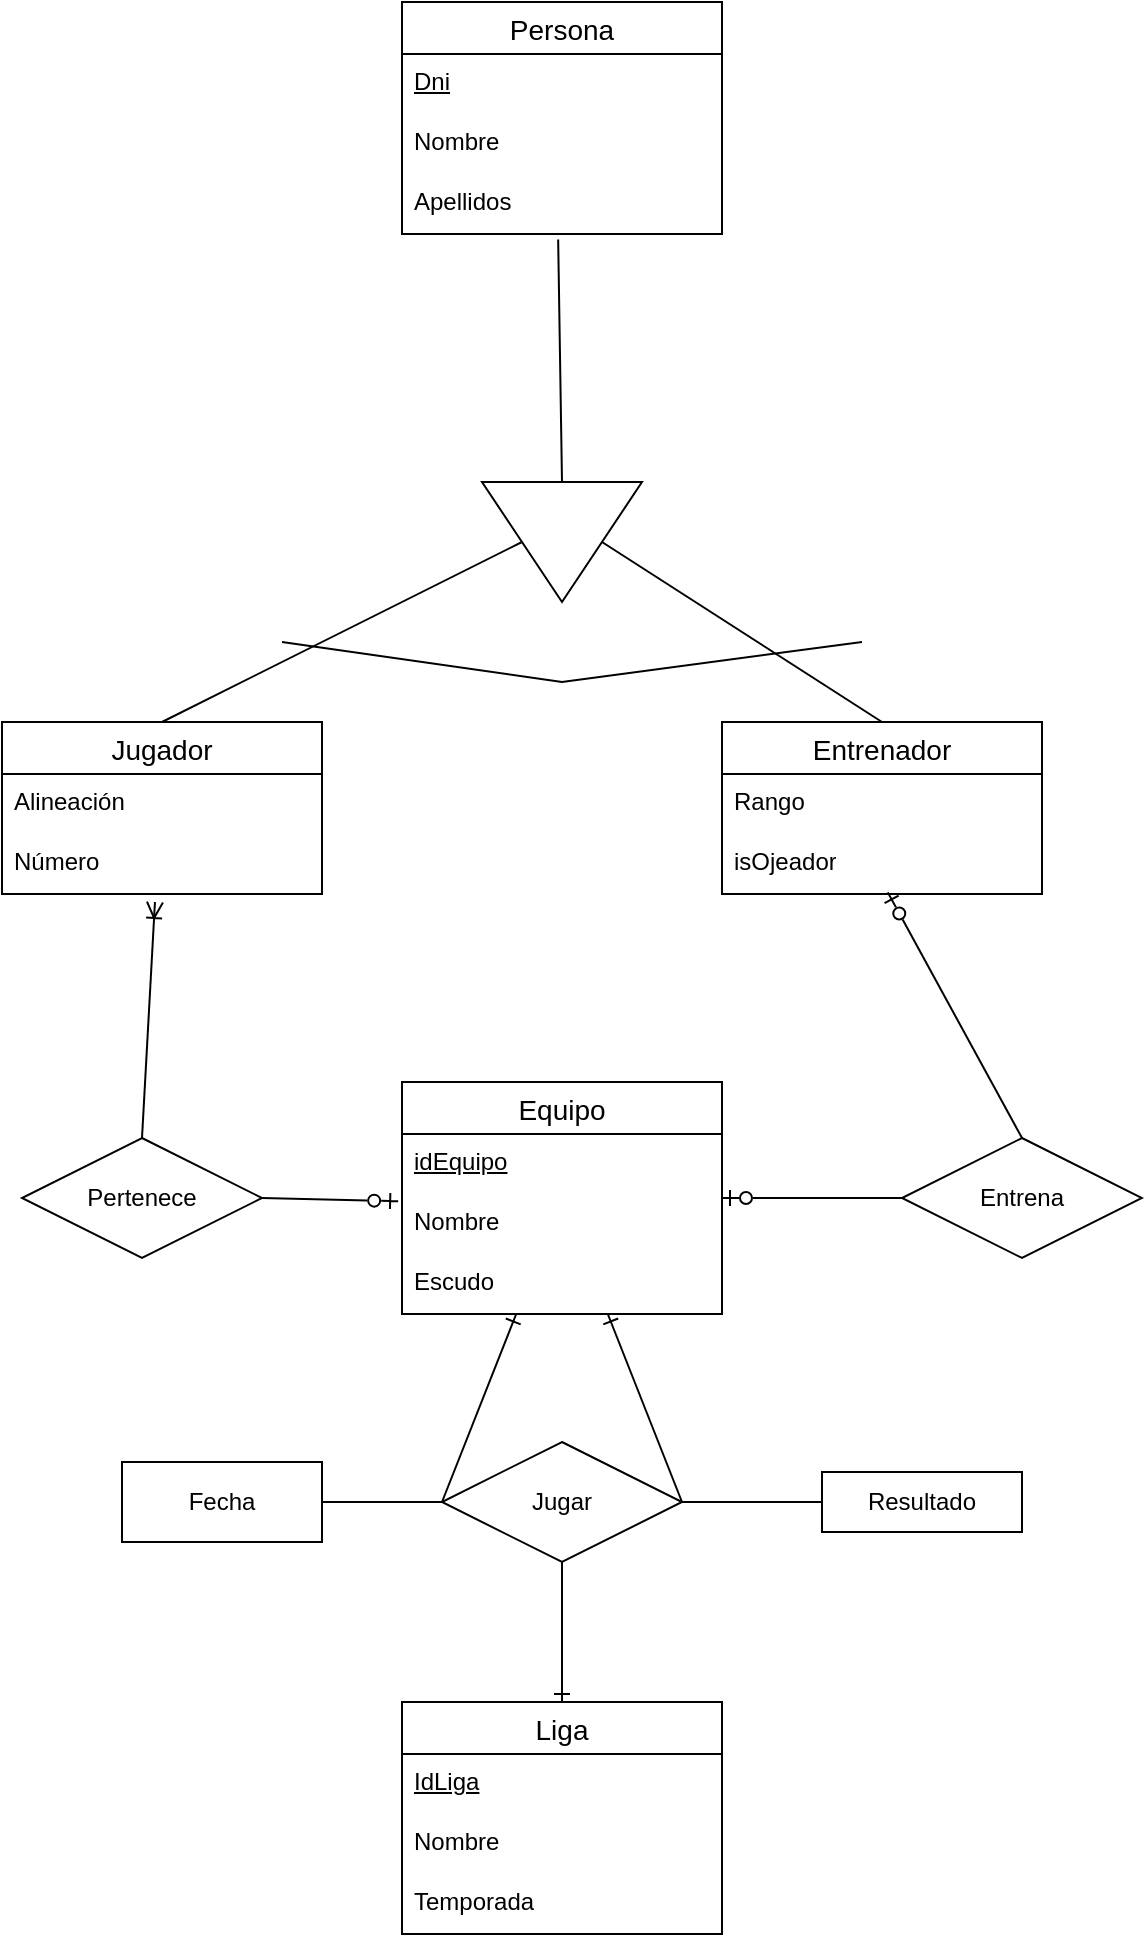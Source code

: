 <mxfile version="22.0.4" type="device">
  <diagram name="Página-1" id="9HoXWBTaTRmEVaXz8rzm">
    <mxGraphModel dx="1313" dy="708" grid="1" gridSize="10" guides="1" tooltips="1" connect="1" arrows="1" fold="1" page="1" pageScale="1" pageWidth="827" pageHeight="1169" math="0" shadow="0">
      <root>
        <mxCell id="0" />
        <mxCell id="1" parent="0" />
        <mxCell id="Iwu81U-OyZWMP0PAhumR-4" value="Jugador" style="swimlane;fontStyle=0;childLayout=stackLayout;horizontal=1;startSize=26;horizontalStack=0;resizeParent=1;resizeParentMax=0;resizeLast=0;collapsible=1;marginBottom=0;align=center;fontSize=14;" vertex="1" parent="1">
          <mxGeometry x="40" y="400" width="160" height="86" as="geometry" />
        </mxCell>
        <mxCell id="Iwu81U-OyZWMP0PAhumR-5" value="Alineación" style="text;strokeColor=none;fillColor=none;spacingLeft=4;spacingRight=4;overflow=hidden;rotatable=0;points=[[0,0.5],[1,0.5]];portConstraint=eastwest;fontSize=12;whiteSpace=wrap;html=1;" vertex="1" parent="Iwu81U-OyZWMP0PAhumR-4">
          <mxGeometry y="26" width="160" height="30" as="geometry" />
        </mxCell>
        <mxCell id="Iwu81U-OyZWMP0PAhumR-6" value="Número" style="text;strokeColor=none;fillColor=none;spacingLeft=4;spacingRight=4;overflow=hidden;rotatable=0;points=[[0,0.5],[1,0.5]];portConstraint=eastwest;fontSize=12;whiteSpace=wrap;html=1;" vertex="1" parent="Iwu81U-OyZWMP0PAhumR-4">
          <mxGeometry y="56" width="160" height="30" as="geometry" />
        </mxCell>
        <mxCell id="Iwu81U-OyZWMP0PAhumR-8" value="Persona" style="swimlane;fontStyle=0;childLayout=stackLayout;horizontal=1;startSize=26;horizontalStack=0;resizeParent=1;resizeParentMax=0;resizeLast=0;collapsible=1;marginBottom=0;align=center;fontSize=14;" vertex="1" parent="1">
          <mxGeometry x="240" y="40" width="160" height="116" as="geometry" />
        </mxCell>
        <mxCell id="Iwu81U-OyZWMP0PAhumR-9" value="&lt;u&gt;Dni&lt;/u&gt;" style="text;strokeColor=none;fillColor=none;spacingLeft=4;spacingRight=4;overflow=hidden;rotatable=0;points=[[0,0.5],[1,0.5]];portConstraint=eastwest;fontSize=12;whiteSpace=wrap;html=1;" vertex="1" parent="Iwu81U-OyZWMP0PAhumR-8">
          <mxGeometry y="26" width="160" height="30" as="geometry" />
        </mxCell>
        <mxCell id="Iwu81U-OyZWMP0PAhumR-11" value="Nombre" style="text;strokeColor=none;fillColor=none;spacingLeft=4;spacingRight=4;overflow=hidden;rotatable=0;points=[[0,0.5],[1,0.5]];portConstraint=eastwest;fontSize=12;whiteSpace=wrap;html=1;" vertex="1" parent="Iwu81U-OyZWMP0PAhumR-8">
          <mxGeometry y="56" width="160" height="30" as="geometry" />
        </mxCell>
        <mxCell id="Iwu81U-OyZWMP0PAhumR-10" value="Apellidos" style="text;strokeColor=none;fillColor=none;spacingLeft=4;spacingRight=4;overflow=hidden;rotatable=0;points=[[0,0.5],[1,0.5]];portConstraint=eastwest;fontSize=12;whiteSpace=wrap;html=1;" vertex="1" parent="Iwu81U-OyZWMP0PAhumR-8">
          <mxGeometry y="86" width="160" height="30" as="geometry" />
        </mxCell>
        <mxCell id="Iwu81U-OyZWMP0PAhumR-12" value="Entrenador" style="swimlane;fontStyle=0;childLayout=stackLayout;horizontal=1;startSize=26;horizontalStack=0;resizeParent=1;resizeParentMax=0;resizeLast=0;collapsible=1;marginBottom=0;align=center;fontSize=14;" vertex="1" parent="1">
          <mxGeometry x="400" y="400" width="160" height="86" as="geometry" />
        </mxCell>
        <mxCell id="Iwu81U-OyZWMP0PAhumR-13" value="Rango" style="text;strokeColor=none;fillColor=none;spacingLeft=4;spacingRight=4;overflow=hidden;rotatable=0;points=[[0,0.5],[1,0.5]];portConstraint=eastwest;fontSize=12;whiteSpace=wrap;html=1;" vertex="1" parent="Iwu81U-OyZWMP0PAhumR-12">
          <mxGeometry y="26" width="160" height="30" as="geometry" />
        </mxCell>
        <mxCell id="Iwu81U-OyZWMP0PAhumR-14" value="isOjeador" style="text;strokeColor=none;fillColor=none;spacingLeft=4;spacingRight=4;overflow=hidden;rotatable=0;points=[[0,0.5],[1,0.5]];portConstraint=eastwest;fontSize=12;whiteSpace=wrap;html=1;" vertex="1" parent="Iwu81U-OyZWMP0PAhumR-12">
          <mxGeometry y="56" width="160" height="30" as="geometry" />
        </mxCell>
        <mxCell id="Iwu81U-OyZWMP0PAhumR-16" value="Equipo" style="swimlane;fontStyle=0;childLayout=stackLayout;horizontal=1;startSize=26;horizontalStack=0;resizeParent=1;resizeParentMax=0;resizeLast=0;collapsible=1;marginBottom=0;align=center;fontSize=14;" vertex="1" parent="1">
          <mxGeometry x="240" y="580" width="160" height="116" as="geometry" />
        </mxCell>
        <mxCell id="Iwu81U-OyZWMP0PAhumR-17" value="&lt;u&gt;idEquipo&lt;/u&gt;" style="text;strokeColor=none;fillColor=none;spacingLeft=4;spacingRight=4;overflow=hidden;rotatable=0;points=[[0,0.5],[1,0.5]];portConstraint=eastwest;fontSize=12;whiteSpace=wrap;html=1;" vertex="1" parent="Iwu81U-OyZWMP0PAhumR-16">
          <mxGeometry y="26" width="160" height="30" as="geometry" />
        </mxCell>
        <mxCell id="Iwu81U-OyZWMP0PAhumR-18" value="Nombre" style="text;strokeColor=none;fillColor=none;spacingLeft=4;spacingRight=4;overflow=hidden;rotatable=0;points=[[0,0.5],[1,0.5]];portConstraint=eastwest;fontSize=12;whiteSpace=wrap;html=1;" vertex="1" parent="Iwu81U-OyZWMP0PAhumR-16">
          <mxGeometry y="56" width="160" height="30" as="geometry" />
        </mxCell>
        <mxCell id="Iwu81U-OyZWMP0PAhumR-19" value="Escudo" style="text;strokeColor=none;fillColor=none;spacingLeft=4;spacingRight=4;overflow=hidden;rotatable=0;points=[[0,0.5],[1,0.5]];portConstraint=eastwest;fontSize=12;whiteSpace=wrap;html=1;" vertex="1" parent="Iwu81U-OyZWMP0PAhumR-16">
          <mxGeometry y="86" width="160" height="30" as="geometry" />
        </mxCell>
        <mxCell id="Iwu81U-OyZWMP0PAhumR-24" value="Liga" style="swimlane;fontStyle=0;childLayout=stackLayout;horizontal=1;startSize=26;horizontalStack=0;resizeParent=1;resizeParentMax=0;resizeLast=0;collapsible=1;marginBottom=0;align=center;fontSize=14;" vertex="1" parent="1">
          <mxGeometry x="240" y="890" width="160" height="116" as="geometry" />
        </mxCell>
        <mxCell id="Iwu81U-OyZWMP0PAhumR-25" value="&lt;u&gt;IdLiga&lt;/u&gt;" style="text;strokeColor=none;fillColor=none;spacingLeft=4;spacingRight=4;overflow=hidden;rotatable=0;points=[[0,0.5],[1,0.5]];portConstraint=eastwest;fontSize=12;whiteSpace=wrap;html=1;" vertex="1" parent="Iwu81U-OyZWMP0PAhumR-24">
          <mxGeometry y="26" width="160" height="30" as="geometry" />
        </mxCell>
        <mxCell id="Iwu81U-OyZWMP0PAhumR-27" value="Nombre" style="text;strokeColor=none;fillColor=none;spacingLeft=4;spacingRight=4;overflow=hidden;rotatable=0;points=[[0,0.5],[1,0.5]];portConstraint=eastwest;fontSize=12;whiteSpace=wrap;html=1;" vertex="1" parent="Iwu81U-OyZWMP0PAhumR-24">
          <mxGeometry y="56" width="160" height="30" as="geometry" />
        </mxCell>
        <mxCell id="Iwu81U-OyZWMP0PAhumR-26" value="Temporada" style="text;strokeColor=none;fillColor=none;spacingLeft=4;spacingRight=4;overflow=hidden;rotatable=0;points=[[0,0.5],[1,0.5]];portConstraint=eastwest;fontSize=12;whiteSpace=wrap;html=1;" vertex="1" parent="Iwu81U-OyZWMP0PAhumR-24">
          <mxGeometry y="86" width="160" height="30" as="geometry" />
        </mxCell>
        <mxCell id="Iwu81U-OyZWMP0PAhumR-28" value="" style="triangle;whiteSpace=wrap;html=1;rotation=90;" vertex="1" parent="1">
          <mxGeometry x="290" y="270" width="60" height="80" as="geometry" />
        </mxCell>
        <mxCell id="Iwu81U-OyZWMP0PAhumR-29" value="" style="endArrow=none;html=1;rounded=0;entryX=0.488;entryY=1.093;entryDx=0;entryDy=0;entryPerimeter=0;exitX=0;exitY=0.5;exitDx=0;exitDy=0;" edge="1" parent="1" source="Iwu81U-OyZWMP0PAhumR-28" target="Iwu81U-OyZWMP0PAhumR-10">
          <mxGeometry width="50" height="50" relative="1" as="geometry">
            <mxPoint x="190" y="310" as="sourcePoint" />
            <mxPoint x="240" y="260" as="targetPoint" />
          </mxGeometry>
        </mxCell>
        <mxCell id="Iwu81U-OyZWMP0PAhumR-30" value="" style="endArrow=none;html=1;rounded=0;entryX=0.5;entryY=1;entryDx=0;entryDy=0;exitX=0.5;exitY=0;exitDx=0;exitDy=0;" edge="1" parent="1" source="Iwu81U-OyZWMP0PAhumR-4" target="Iwu81U-OyZWMP0PAhumR-28">
          <mxGeometry width="50" height="50" relative="1" as="geometry">
            <mxPoint x="190" y="440" as="sourcePoint" />
            <mxPoint x="240" y="390" as="targetPoint" />
          </mxGeometry>
        </mxCell>
        <mxCell id="Iwu81U-OyZWMP0PAhumR-31" value="" style="endArrow=none;html=1;rounded=0;entryX=0.5;entryY=0;entryDx=0;entryDy=0;exitX=0.5;exitY=0;exitDx=0;exitDy=0;" edge="1" parent="1" source="Iwu81U-OyZWMP0PAhumR-12" target="Iwu81U-OyZWMP0PAhumR-28">
          <mxGeometry width="50" height="50" relative="1" as="geometry">
            <mxPoint x="190" y="440" as="sourcePoint" />
            <mxPoint x="240" y="390" as="targetPoint" />
          </mxGeometry>
        </mxCell>
        <mxCell id="Iwu81U-OyZWMP0PAhumR-32" value="" style="endArrow=none;html=1;rounded=0;" edge="1" parent="1">
          <mxGeometry width="50" height="50" relative="1" as="geometry">
            <mxPoint x="180" y="360" as="sourcePoint" />
            <mxPoint x="470" y="360" as="targetPoint" />
            <Array as="points">
              <mxPoint x="320" y="380" />
            </Array>
          </mxGeometry>
        </mxCell>
        <mxCell id="Iwu81U-OyZWMP0PAhumR-35" value="Pertenece" style="shape=rhombus;perimeter=rhombusPerimeter;whiteSpace=wrap;html=1;align=center;" vertex="1" parent="1">
          <mxGeometry x="50" y="608" width="120" height="60" as="geometry" />
        </mxCell>
        <mxCell id="Iwu81U-OyZWMP0PAhumR-36" value="Entrena" style="shape=rhombus;perimeter=rhombusPerimeter;whiteSpace=wrap;html=1;align=center;" vertex="1" parent="1">
          <mxGeometry x="490" y="608" width="120" height="60" as="geometry" />
        </mxCell>
        <mxCell id="Iwu81U-OyZWMP0PAhumR-37" value="" style="endArrow=ERoneToMany;html=1;rounded=0;entryX=0.478;entryY=1.133;entryDx=0;entryDy=0;entryPerimeter=0;exitX=0.5;exitY=0;exitDx=0;exitDy=0;endFill=0;" edge="1" parent="1" source="Iwu81U-OyZWMP0PAhumR-35" target="Iwu81U-OyZWMP0PAhumR-6">
          <mxGeometry width="50" height="50" relative="1" as="geometry">
            <mxPoint x="190" y="640" as="sourcePoint" />
            <mxPoint x="240" y="590" as="targetPoint" />
          </mxGeometry>
        </mxCell>
        <mxCell id="Iwu81U-OyZWMP0PAhumR-38" value="" style="endArrow=ERzeroToOne;html=1;rounded=0;entryX=-0.012;entryY=0.12;entryDx=0;entryDy=0;entryPerimeter=0;exitX=1;exitY=0.5;exitDx=0;exitDy=0;startArrow=none;startFill=0;endFill=0;" edge="1" parent="1" source="Iwu81U-OyZWMP0PAhumR-35" target="Iwu81U-OyZWMP0PAhumR-18">
          <mxGeometry width="50" height="50" relative="1" as="geometry">
            <mxPoint x="200" y="640" as="sourcePoint" />
            <mxPoint x="240" y="590" as="targetPoint" />
          </mxGeometry>
        </mxCell>
        <mxCell id="Iwu81U-OyZWMP0PAhumR-40" value="" style="endArrow=ERzeroToOne;html=1;rounded=0;entryX=0.518;entryY=0.973;entryDx=0;entryDy=0;entryPerimeter=0;exitX=0.5;exitY=0;exitDx=0;exitDy=0;startArrow=none;startFill=0;endFill=0;" edge="1" parent="1" source="Iwu81U-OyZWMP0PAhumR-36" target="Iwu81U-OyZWMP0PAhumR-14">
          <mxGeometry width="50" height="50" relative="1" as="geometry">
            <mxPoint x="190" y="640" as="sourcePoint" />
            <mxPoint x="240" y="590" as="targetPoint" />
          </mxGeometry>
        </mxCell>
        <mxCell id="Iwu81U-OyZWMP0PAhumR-42" value="" style="endArrow=none;html=1;rounded=0;entryX=0;entryY=0.5;entryDx=0;entryDy=0;endFill=0;startArrow=ERzeroToOne;startFill=0;" edge="1" parent="1" source="Iwu81U-OyZWMP0PAhumR-16" target="Iwu81U-OyZWMP0PAhumR-36">
          <mxGeometry width="50" height="50" relative="1" as="geometry">
            <mxPoint x="400" y="638" as="sourcePoint" />
            <mxPoint x="240" y="590" as="targetPoint" />
          </mxGeometry>
        </mxCell>
        <mxCell id="Iwu81U-OyZWMP0PAhumR-43" value="Jugar" style="shape=rhombus;perimeter=rhombusPerimeter;whiteSpace=wrap;html=1;align=center;" vertex="1" parent="1">
          <mxGeometry x="260" y="760" width="120" height="60" as="geometry" />
        </mxCell>
        <mxCell id="Iwu81U-OyZWMP0PAhumR-44" value="" style="endArrow=ERone;html=1;rounded=0;exitX=0;exitY=0.5;exitDx=0;exitDy=0;endFill=0;" edge="1" parent="1" source="Iwu81U-OyZWMP0PAhumR-43" target="Iwu81U-OyZWMP0PAhumR-16">
          <mxGeometry width="50" height="50" relative="1" as="geometry">
            <mxPoint x="190" y="740" as="sourcePoint" />
            <mxPoint x="240" y="690" as="targetPoint" />
          </mxGeometry>
        </mxCell>
        <mxCell id="Iwu81U-OyZWMP0PAhumR-45" value="" style="endArrow=none;html=1;rounded=0;entryX=1;entryY=0.5;entryDx=0;entryDy=0;endFill=0;startArrow=ERone;startFill=0;" edge="1" parent="1" source="Iwu81U-OyZWMP0PAhumR-16" target="Iwu81U-OyZWMP0PAhumR-43">
          <mxGeometry width="50" height="50" relative="1" as="geometry">
            <mxPoint x="190" y="740" as="sourcePoint" />
            <mxPoint x="240" y="690" as="targetPoint" />
          </mxGeometry>
        </mxCell>
        <mxCell id="Iwu81U-OyZWMP0PAhumR-47" value="Resultado" style="whiteSpace=wrap;html=1;align=center;" vertex="1" parent="1">
          <mxGeometry x="450" y="775" width="100" height="30" as="geometry" />
        </mxCell>
        <mxCell id="Iwu81U-OyZWMP0PAhumR-48" value="" style="endArrow=none;html=1;rounded=0;" edge="1" parent="1" source="Iwu81U-OyZWMP0PAhumR-43" target="Iwu81U-OyZWMP0PAhumR-47">
          <mxGeometry width="50" height="50" relative="1" as="geometry">
            <mxPoint x="190" y="840" as="sourcePoint" />
            <mxPoint x="240" y="790" as="targetPoint" />
          </mxGeometry>
        </mxCell>
        <mxCell id="Iwu81U-OyZWMP0PAhumR-50" value="Fecha" style="whiteSpace=wrap;html=1;align=center;" vertex="1" parent="1">
          <mxGeometry x="100" y="770" width="100" height="40" as="geometry" />
        </mxCell>
        <mxCell id="Iwu81U-OyZWMP0PAhumR-51" value="" style="endArrow=none;html=1;rounded=0;" edge="1" parent="1" source="Iwu81U-OyZWMP0PAhumR-43" target="Iwu81U-OyZWMP0PAhumR-50">
          <mxGeometry width="50" height="50" relative="1" as="geometry">
            <mxPoint x="190" y="840" as="sourcePoint" />
            <mxPoint x="240" y="790" as="targetPoint" />
          </mxGeometry>
        </mxCell>
        <mxCell id="Iwu81U-OyZWMP0PAhumR-53" value="" style="endArrow=none;html=1;rounded=0;endFill=0;startArrow=ERone;startFill=0;" edge="1" parent="1" source="Iwu81U-OyZWMP0PAhumR-24" target="Iwu81U-OyZWMP0PAhumR-43">
          <mxGeometry width="50" height="50" relative="1" as="geometry">
            <mxPoint x="90" y="830" as="sourcePoint" />
            <mxPoint x="140" y="780" as="targetPoint" />
          </mxGeometry>
        </mxCell>
      </root>
    </mxGraphModel>
  </diagram>
</mxfile>
